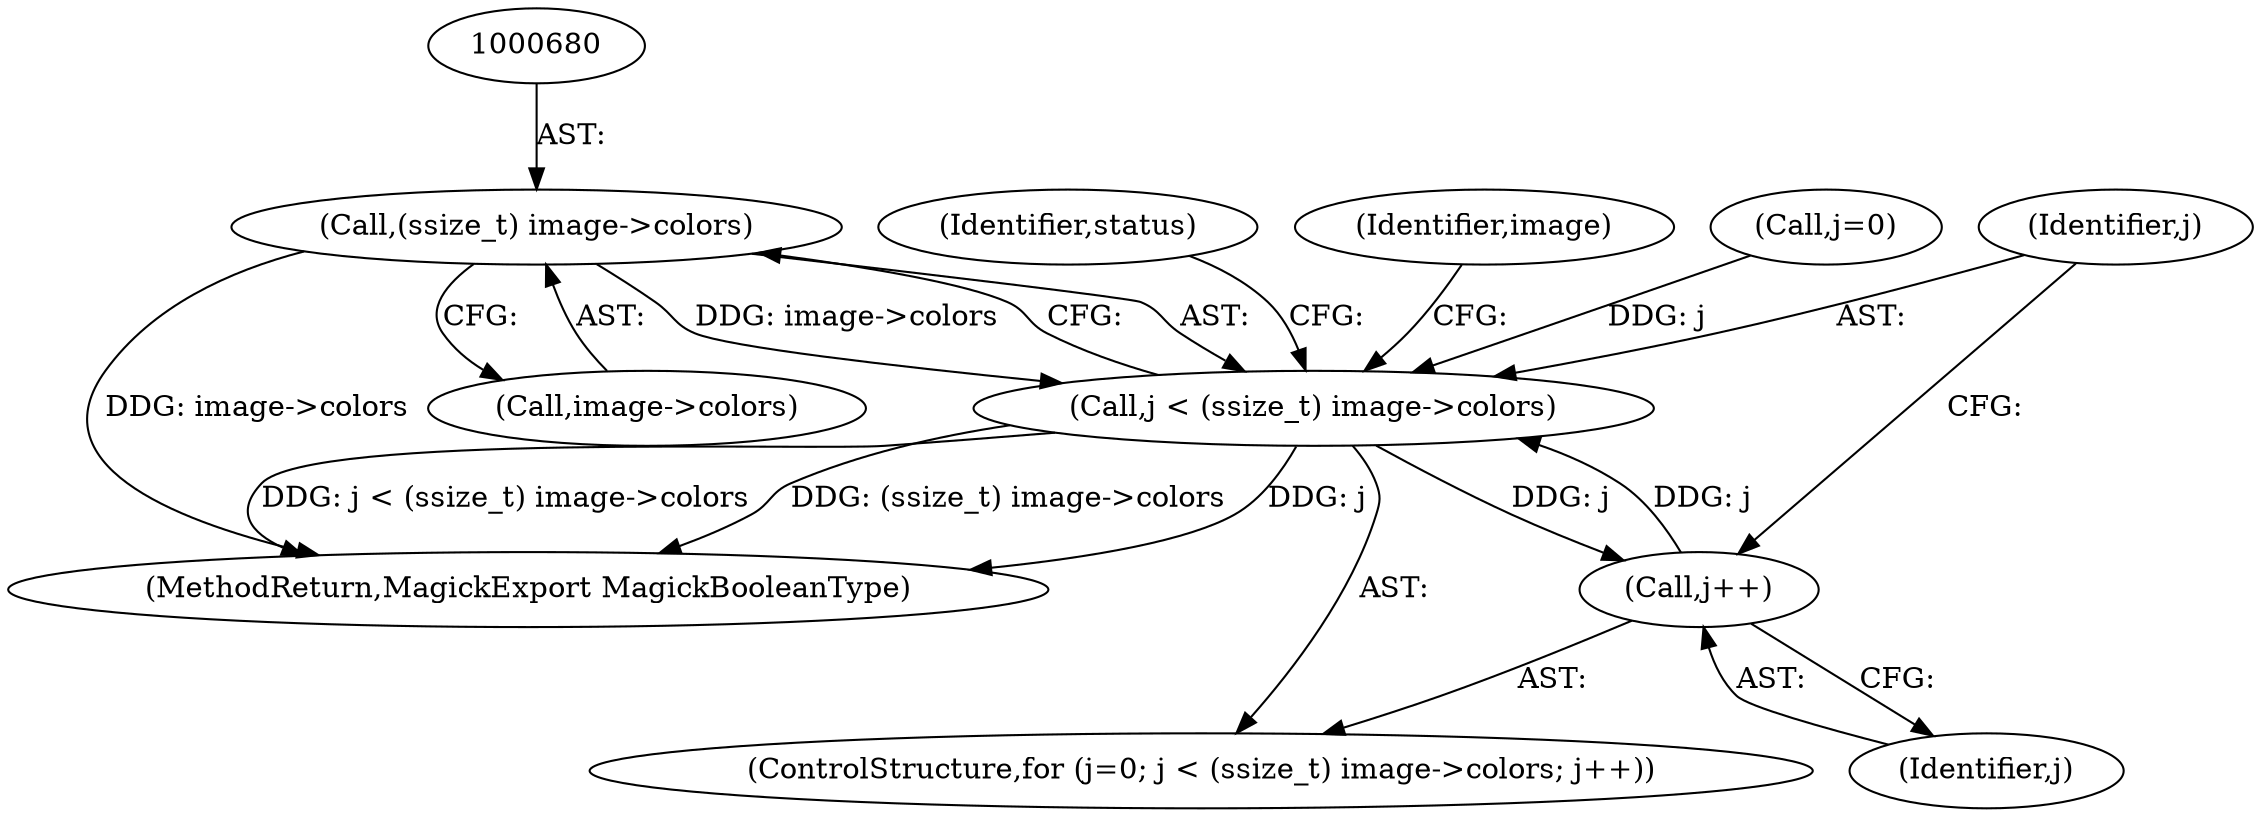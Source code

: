 digraph "0_ImageMagick_1cc6f0ccc92c20c7cab6c4a7335daf29c91f0d8e@pointer" {
"1000679" [label="(Call,(ssize_t) image->colors)"];
"1000677" [label="(Call,j < (ssize_t) image->colors)"];
"1000684" [label="(Call,j++)"];
"1000679" [label="(Call,(ssize_t) image->colors)"];
"1000685" [label="(Identifier,j)"];
"1000681" [label="(Call,image->colors)"];
"1000691" [label="(Identifier,image)"];
"1000674" [label="(Call,j=0)"];
"1001037" [label="(MethodReturn,MagickExport MagickBooleanType)"];
"1000836" [label="(Identifier,status)"];
"1000673" [label="(ControlStructure,for (j=0; j < (ssize_t) image->colors; j++))"];
"1000678" [label="(Identifier,j)"];
"1000677" [label="(Call,j < (ssize_t) image->colors)"];
"1000684" [label="(Call,j++)"];
"1000679" -> "1000677"  [label="AST: "];
"1000679" -> "1000681"  [label="CFG: "];
"1000680" -> "1000679"  [label="AST: "];
"1000681" -> "1000679"  [label="AST: "];
"1000677" -> "1000679"  [label="CFG: "];
"1000679" -> "1001037"  [label="DDG: image->colors"];
"1000679" -> "1000677"  [label="DDG: image->colors"];
"1000677" -> "1000673"  [label="AST: "];
"1000678" -> "1000677"  [label="AST: "];
"1000691" -> "1000677"  [label="CFG: "];
"1000836" -> "1000677"  [label="CFG: "];
"1000677" -> "1001037"  [label="DDG: j"];
"1000677" -> "1001037"  [label="DDG: j < (ssize_t) image->colors"];
"1000677" -> "1001037"  [label="DDG: (ssize_t) image->colors"];
"1000684" -> "1000677"  [label="DDG: j"];
"1000674" -> "1000677"  [label="DDG: j"];
"1000677" -> "1000684"  [label="DDG: j"];
"1000684" -> "1000673"  [label="AST: "];
"1000684" -> "1000685"  [label="CFG: "];
"1000685" -> "1000684"  [label="AST: "];
"1000678" -> "1000684"  [label="CFG: "];
}
